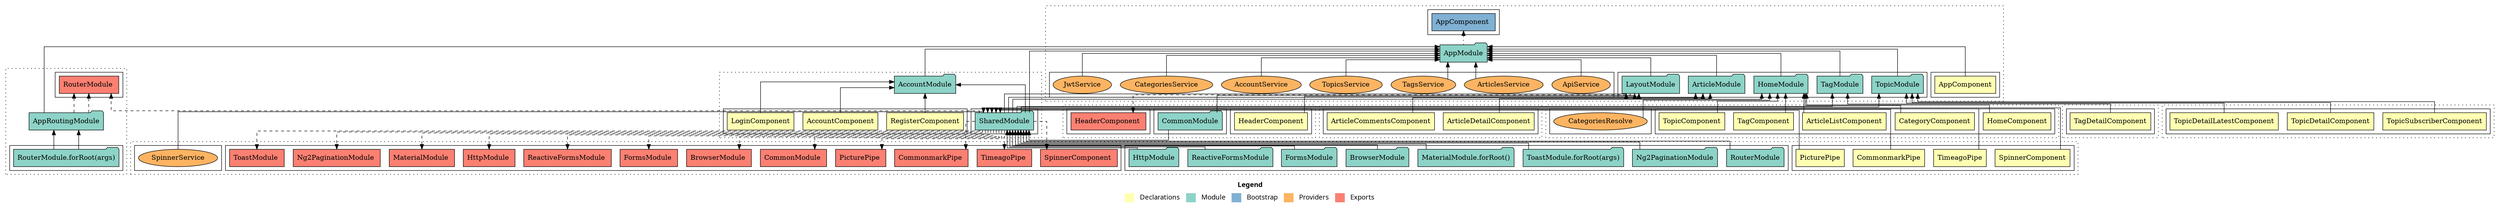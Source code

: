 digraph dependencies { node [shape="rect", style="filled", colorscheme=set312]; ranksep=0.4; compound=false; remincross=true; splines=true; splines=ortho; rankdir=LR; rankdir=TB; rankdir=BT; label=<<table BORDER="0"> <tr> <td colspan="5" align="center"><b>Legend</b></td> </tr> <tr> <td> <table BORDER="0"> <tr> <td bgcolor="#ffffb3" width="20"></td> <td>  Declarations</td> </tr> </table> </td> <td> <table BORDER="0"> <tr> <td bgcolor="#8dd3c7" width="20"></td> <td>  Module</td> </tr> </table> </td> <td> <table BORDER="0"> <tr> <td bgcolor="#80b1d3" width="20"></td> <td>  Bootstrap</td> </tr> </table> </td> <td> <table BORDER="0"> <tr> <td bgcolor="#fdb462" width="20"></td> <td>  Providers</td> </tr> </table> </td> <td> <table BORDER="0"> <tr> <td bgcolor="#fb8072" width="20"></td> <td>  Exports</td> </tr> </table> </td> </tr></table>>; ratio=compress; fontname="sans-serif";  subgraph "cluster_AppRoutingModule" { label=""; style="dotted";node [shape="folder", fillcolor=1]; subgraph cluster_AppRoutingModule_declarations { style="solid";node [style="filled", shape="rect"]; }    subgraph cluster_AppRoutingModule_imports { style="solid"; node [style="filled", fillcolor=1, shape="rect"];    "RouterModule.forRoot(args)" [label="RouterModule.forRoot(args)", shape="folder"];   }    "RouterModule.forRoot(args)" -> "AppRoutingModule" [lhead="cluster_AppRoutingModule", ltail="cluster_AppRoutingModule_imports"];     subgraph cluster_AppRoutingModule_exports { style="solid";node [style="filled", fillcolor=4, shape="rect"];"RouterModule " [label="RouterModule ", shape="rect"]}  "AppRoutingModule" -> "RouterModule " [style="dashed", ltail="cluster_AppRoutingModule" lhead="cluster_AppRoutingModule_exports"];    subgraph cluster_AppRoutingModule_bootstrap { style="solid"; node [style="filled", fillcolor=5, shape="rect"];  }    subgraph cluster_AppRoutingModule_providers { style="solid"; node [style="filled", fillcolor=6, shape="rect"];   }     }  subgraph "cluster_AccountModule" { label=""; style="dotted";node [shape="folder", fillcolor=1]; subgraph cluster_AccountModule_declarations { style="solid";node [style="filled", shape="rect"]; node [fillcolor=2]; "AccountComponent"; node [fillcolor=2]; "LoginComponent"; node [fillcolor=2]; "RegisterComponent"; }  "AccountComponent" -> "AccountModule" [style="solid", lhead="cluster_AccountModule" ltail="cluster_AccountModule_declarations"]; subgraph "cluster_AccountModule_AccountComponent_providers" { style="solid";  }  "LoginComponent" -> "AccountModule" [style="solid", lhead="cluster_AccountModule" ltail="cluster_AccountModule_declarations"]; subgraph "cluster_AccountModule_LoginComponent_providers" { style="solid";  }  "RegisterComponent" -> "AccountModule" [style="solid", lhead="cluster_AccountModule" ltail="cluster_AccountModule_declarations"]; subgraph "cluster_AccountModule_RegisterComponent_providers" { style="solid";  }    subgraph cluster_AccountModule_imports { style="solid"; node [style="filled", fillcolor=1, shape="rect"];    "SharedModule" [label="SharedModule", shape="folder"];   }    "SharedModule" -> "AccountModule" [lhead="cluster_AccountModule", ltail="cluster_AccountModule_imports"];     subgraph cluster_AccountModule_exports { style="solid";node [style="filled", fillcolor=4, shape="rect"];}    subgraph cluster_AccountModule_bootstrap { style="solid"; node [style="filled", fillcolor=5, shape="rect"];  }    subgraph cluster_AccountModule_providers { style="solid"; node [style="filled", fillcolor=6, shape="rect"];   }     }  subgraph "cluster_AppRoutingModule" { label=""; style="dotted";node [shape="folder", fillcolor=1]; subgraph cluster_AppRoutingModule_declarations { style="solid";node [style="filled", shape="rect"]; }    subgraph cluster_AppRoutingModule_imports { style="solid"; node [style="filled", fillcolor=1, shape="rect"];    "RouterModule.forRoot(args)" [label="RouterModule.forRoot(args)", shape="folder"];   }    "RouterModule.forRoot(args)" -> "AppRoutingModule" [lhead="cluster_AppRoutingModule", ltail="cluster_AppRoutingModule_imports"];     subgraph cluster_AppRoutingModule_exports { style="solid";node [style="filled", fillcolor=4, shape="rect"];"RouterModule " [label="RouterModule ", shape="rect"]}  "AppRoutingModule" -> "RouterModule " [style="dashed", ltail="cluster_AppRoutingModule" lhead="cluster_AppRoutingModule_exports"];    subgraph cluster_AppRoutingModule_bootstrap { style="solid"; node [style="filled", fillcolor=5, shape="rect"];  }    subgraph cluster_AppRoutingModule_providers { style="solid"; node [style="filled", fillcolor=6, shape="rect"];   }     }  subgraph "cluster_AppModule" { label=""; style="dotted";node [shape="folder", fillcolor=1]; subgraph cluster_AppModule_declarations { style="solid";node [style="filled", shape="rect"]; node [fillcolor=2]; "AppComponent"; }  "AppComponent" -> "AppModule" [style="solid", lhead="cluster_AppModule" ltail="cluster_AppModule_declarations"]; subgraph "cluster_AppModule_AppComponent_providers" { style="solid";  }    subgraph cluster_AppModule_imports { style="solid"; node [style="filled", fillcolor=1, shape="rect"];    "AppRoutingModule" [label="AppRoutingModule", shape="folder"];    "SharedModule" [label="SharedModule", shape="folder"];    "LayoutModule" [label="LayoutModule", shape="folder"];    "HomeModule" [label="HomeModule", shape="folder"];    "AccountModule" [label="AccountModule", shape="folder"];    "ArticleModule" [label="ArticleModule", shape="folder"];    "TagModule" [label="TagModule", shape="folder"];    "TopicModule" [label="TopicModule", shape="folder"];   }    "AppRoutingModule" -> "AppModule" [lhead="cluster_AppModule", ltail="cluster_AppModule_imports"];    "SharedModule" -> "AppModule" [lhead="cluster_AppModule", ltail="cluster_AppModule_imports"];    "LayoutModule" -> "AppModule" [lhead="cluster_AppModule", ltail="cluster_AppModule_imports"];    "HomeModule" -> "AppModule" [lhead="cluster_AppModule", ltail="cluster_AppModule_imports"];    "AccountModule" -> "AppModule" [lhead="cluster_AppModule", ltail="cluster_AppModule_imports"];    "ArticleModule" -> "AppModule" [lhead="cluster_AppModule", ltail="cluster_AppModule_imports"];    "TagModule" -> "AppModule" [lhead="cluster_AppModule", ltail="cluster_AppModule_imports"];    "TopicModule" -> "AppModule" [lhead="cluster_AppModule", ltail="cluster_AppModule_imports"];     subgraph cluster_AppModule_exports { style="solid";node [style="filled", fillcolor=4, shape="rect"];}    subgraph cluster_AppModule_bootstrap { style="solid"; node [style="filled", fillcolor=5, shape="rect"];  "AppComponent " [label="AppComponent ", shape="rect"]  }  "AppModule" -> "AppComponent " [style="dotted", lhead="cluster_AppModule_bootstrap" ltail="cluster_AppModule"];    subgraph cluster_AppModule_providers { style="solid"; node [style="filled", fillcolor=6, shape="rect"];    "JwtService" [label="JwtService", shape="oval"];    "ApiService" [label="ApiService", shape="oval"];    "ArticlesService" [label="ArticlesService", shape="oval"];    "TagsService" [label="TagsService", shape="oval"];    "TopicsService" [label="TopicsService", shape="oval"];    "AccountService" [label="AccountService", shape="oval"];    "CategoriesService" [label="CategoriesService", shape="oval"];   }    "JwtService" -> "AppModule" [lhead="cluster_AppModule", ltail="cluster_AppModule_providers"];    "ApiService" -> "AppModule" [lhead="cluster_AppModule", ltail="cluster_AppModule_providers"];    "ArticlesService" -> "AppModule" [lhead="cluster_AppModule", ltail="cluster_AppModule_providers"];    "TagsService" -> "AppModule" [lhead="cluster_AppModule", ltail="cluster_AppModule_providers"];    "TopicsService" -> "AppModule" [lhead="cluster_AppModule", ltail="cluster_AppModule_providers"];    "AccountService" -> "AppModule" [lhead="cluster_AppModule", ltail="cluster_AppModule_providers"];    "CategoriesService" -> "AppModule" [lhead="cluster_AppModule", ltail="cluster_AppModule_providers"];     }  subgraph "cluster_ArticleModule" { label=""; style="dotted";node [shape="folder", fillcolor=1]; subgraph cluster_ArticleModule_declarations { style="solid";node [style="filled", shape="rect"]; node [fillcolor=2]; "ArticleDetailComponent"; node [fillcolor=2]; "ArticleCommentsComponent"; }  "ArticleDetailComponent" -> "ArticleModule" [style="solid", lhead="cluster_ArticleModule" ltail="cluster_ArticleModule_declarations"]; subgraph "cluster_ArticleModule_ArticleDetailComponent_providers" { style="solid";  }  "ArticleCommentsComponent" -> "ArticleModule" [style="solid", lhead="cluster_ArticleModule" ltail="cluster_ArticleModule_declarations"]; subgraph "cluster_ArticleModule_ArticleCommentsComponent_providers" { style="solid";  }    subgraph cluster_ArticleModule_imports { style="solid"; node [style="filled", fillcolor=1, shape="rect"];    "SharedModule" [label="SharedModule", shape="folder"];   }    "SharedModule" -> "ArticleModule" [lhead="cluster_ArticleModule", ltail="cluster_ArticleModule_imports"];     subgraph cluster_ArticleModule_exports { style="solid";node [style="filled", fillcolor=4, shape="rect"];}    subgraph cluster_ArticleModule_bootstrap { style="solid"; node [style="filled", fillcolor=5, shape="rect"];  }    subgraph cluster_ArticleModule_providers { style="solid"; node [style="filled", fillcolor=6, shape="rect"];   }     }  subgraph "cluster_HomeModule" { label=""; style="dotted";node [shape="folder", fillcolor=1]; subgraph cluster_HomeModule_declarations { style="solid";node [style="filled", shape="rect"]; node [fillcolor=2]; "HomeComponent"; node [fillcolor=2]; "CategoryComponent"; node [fillcolor=2]; "ArticleListComponent"; node [fillcolor=2]; "TagComponent"; node [fillcolor=2]; "TopicComponent"; }  "HomeComponent" -> "HomeModule" [style="solid", lhead="cluster_HomeModule" ltail="cluster_HomeModule_declarations"]; subgraph "cluster_HomeModule_HomeComponent_providers" { style="solid";  }  "CategoryComponent" -> "HomeModule" [style="solid", lhead="cluster_HomeModule" ltail="cluster_HomeModule_declarations"]; subgraph "cluster_HomeModule_CategoryComponent_providers" { style="solid";  }  "ArticleListComponent" -> "HomeModule" [style="solid", lhead="cluster_HomeModule" ltail="cluster_HomeModule_declarations"]; subgraph "cluster_HomeModule_ArticleListComponent_providers" { style="solid";  }  "TagComponent" -> "HomeModule" [style="solid", lhead="cluster_HomeModule" ltail="cluster_HomeModule_declarations"]; subgraph "cluster_HomeModule_TagComponent_providers" { style="solid";  }  "TopicComponent" -> "HomeModule" [style="solid", lhead="cluster_HomeModule" ltail="cluster_HomeModule_declarations"]; subgraph "cluster_HomeModule_TopicComponent_providers" { style="solid";  }    subgraph cluster_HomeModule_imports { style="solid"; node [style="filled", fillcolor=1, shape="rect"];    "SharedModule" [label="SharedModule", shape="folder"];   }    "SharedModule" -> "HomeModule" [lhead="cluster_HomeModule", ltail="cluster_HomeModule_imports"];     subgraph cluster_HomeModule_exports { style="solid";node [style="filled", fillcolor=4, shape="rect"];}    subgraph cluster_HomeModule_bootstrap { style="solid"; node [style="filled", fillcolor=5, shape="rect"];  }    subgraph cluster_HomeModule_providers { style="solid"; node [style="filled", fillcolor=6, shape="rect"];    "CategoriesResolve" [label="CategoriesResolve", shape="oval"];   }    "CategoriesResolve" -> "HomeModule" [lhead="cluster_HomeModule", ltail="cluster_HomeModule_providers"];     }  subgraph "cluster_LayoutModule" { label=""; style="dotted";node [shape="folder", fillcolor=1]; subgraph cluster_LayoutModule_declarations { style="solid";node [style="filled", shape="rect"]; node [fillcolor=2]; "HeaderComponent"; }  "HeaderComponent" -> "LayoutModule" [style="solid", lhead="cluster_LayoutModule" ltail="cluster_LayoutModule_declarations"]; subgraph "cluster_LayoutModule_HeaderComponent_providers" { style="solid";  }    subgraph cluster_LayoutModule_imports { style="solid"; node [style="filled", fillcolor=1, shape="rect"];    "CommonModule" [label="CommonModule", shape="folder"];    "SharedModule" [label="SharedModule", shape="folder"];   }    "CommonModule" -> "LayoutModule" [lhead="cluster_LayoutModule", ltail="cluster_LayoutModule_imports"];    "SharedModule" -> "LayoutModule" [lhead="cluster_LayoutModule", ltail="cluster_LayoutModule_imports"];     subgraph cluster_LayoutModule_exports { style="solid";node [style="filled", fillcolor=4, shape="rect"];"HeaderComponent " [label="HeaderComponent ", shape="rect"]}  "LayoutModule" -> "HeaderComponent " [style="dashed", ltail="cluster_LayoutModule" lhead="cluster_LayoutModule_exports"];    subgraph cluster_LayoutModule_bootstrap { style="solid"; node [style="filled", fillcolor=5, shape="rect"];  }    subgraph cluster_LayoutModule_providers { style="solid"; node [style="filled", fillcolor=6, shape="rect"];   }     }  subgraph "cluster_SharedModule" { label=""; style="dotted";node [shape="folder", fillcolor=1]; subgraph cluster_SharedModule_declarations { style="solid";node [style="filled", shape="rect"]; node [fillcolor=2]; "SpinnerComponent"; node [fillcolor=2]; "TimeagoPipe"; node [fillcolor=2]; "CommonmarkPipe"; node [fillcolor=2]; "PicturePipe"; }  "SpinnerComponent" -> "SharedModule" [style="solid", lhead="cluster_SharedModule" ltail="cluster_SharedModule_declarations"]; subgraph "cluster_SharedModule_SpinnerComponent_providers" { style="solid";  }  "TimeagoPipe" -> "SharedModule" [style="solid", lhead="cluster_SharedModule" ltail="cluster_SharedModule_declarations"]; subgraph "cluster_SharedModule_TimeagoPipe_providers" { style="solid";  }  "CommonmarkPipe" -> "SharedModule" [style="solid", lhead="cluster_SharedModule" ltail="cluster_SharedModule_declarations"]; subgraph "cluster_SharedModule_CommonmarkPipe_providers" { style="solid";  }  "PicturePipe" -> "SharedModule" [style="solid", lhead="cluster_SharedModule" ltail="cluster_SharedModule_declarations"]; subgraph "cluster_SharedModule_PicturePipe_providers" { style="solid";  }    subgraph cluster_SharedModule_imports { style="solid"; node [style="filled", fillcolor=1, shape="rect"];    "CommonModule" [label="CommonModule", shape="folder"];    "BrowserModule" [label="BrowserModule", shape="folder"];    "FormsModule" [label="FormsModule", shape="folder"];    "ReactiveFormsModule" [label="ReactiveFormsModule", shape="folder"];    "HttpModule" [label="HttpModule", shape="folder"];    "RouterModule" [label="RouterModule", shape="folder"];    "Ng2PaginationModule" [label="Ng2PaginationModule", shape="folder"];    "ToastModule.forRoot(args)" [label="ToastModule.forRoot(args)", shape="folder"];    "MaterialModule.forRoot()" [label="MaterialModule.forRoot()", shape="folder"];   }    "CommonModule" -> "SharedModule" [lhead="cluster_SharedModule", ltail="cluster_SharedModule_imports"];    "BrowserModule" -> "SharedModule" [lhead="cluster_SharedModule", ltail="cluster_SharedModule_imports"];    "FormsModule" -> "SharedModule" [lhead="cluster_SharedModule", ltail="cluster_SharedModule_imports"];    "ReactiveFormsModule" -> "SharedModule" [lhead="cluster_SharedModule", ltail="cluster_SharedModule_imports"];    "HttpModule" -> "SharedModule" [lhead="cluster_SharedModule", ltail="cluster_SharedModule_imports"];    "RouterModule" -> "SharedModule" [lhead="cluster_SharedModule", ltail="cluster_SharedModule_imports"];    "Ng2PaginationModule" -> "SharedModule" [lhead="cluster_SharedModule", ltail="cluster_SharedModule_imports"];    "ToastModule.forRoot(args)" -> "SharedModule" [lhead="cluster_SharedModule", ltail="cluster_SharedModule_imports"];    "MaterialModule.forRoot()" -> "SharedModule" [lhead="cluster_SharedModule", ltail="cluster_SharedModule_imports"];     subgraph cluster_SharedModule_exports { style="solid";node [style="filled", fillcolor=4, shape="rect"];"CommonModule " [label="CommonModule ", shape="rect"]"BrowserModule " [label="BrowserModule ", shape="rect"]"FormsModule " [label="FormsModule ", shape="rect"]"ReactiveFormsModule " [label="ReactiveFormsModule ", shape="rect"]"HttpModule " [label="HttpModule ", shape="rect"]"RouterModule " [label="RouterModule ", shape="rect"]"MaterialModule " [label="MaterialModule ", shape="rect"]"Ng2PaginationModule " [label="Ng2PaginationModule ", shape="rect"]"ToastModule " [label="ToastModule ", shape="rect"]"SpinnerComponent " [label="SpinnerComponent ", shape="rect"]"TimeagoPipe " [label="TimeagoPipe ", shape="rect"]"CommonmarkPipe " [label="CommonmarkPipe ", shape="rect"]"PicturePipe " [label="PicturePipe ", shape="rect"]}  "SharedModule" -> "CommonModule " [style="dashed", ltail="cluster_SharedModule" lhead="cluster_SharedModule_exports"];  "SharedModule" -> "BrowserModule " [style="dashed", ltail="cluster_SharedModule" lhead="cluster_SharedModule_exports"];  "SharedModule" -> "FormsModule " [style="dashed", ltail="cluster_SharedModule" lhead="cluster_SharedModule_exports"];  "SharedModule" -> "ReactiveFormsModule " [style="dashed", ltail="cluster_SharedModule" lhead="cluster_SharedModule_exports"];  "SharedModule" -> "HttpModule " [style="dashed", ltail="cluster_SharedModule" lhead="cluster_SharedModule_exports"];  "SharedModule" -> "RouterModule " [style="dashed", ltail="cluster_SharedModule" lhead="cluster_SharedModule_exports"];  "SharedModule" -> "MaterialModule " [style="dashed", ltail="cluster_SharedModule" lhead="cluster_SharedModule_exports"];  "SharedModule" -> "Ng2PaginationModule " [style="dashed", ltail="cluster_SharedModule" lhead="cluster_SharedModule_exports"];  "SharedModule" -> "ToastModule " [style="dashed", ltail="cluster_SharedModule" lhead="cluster_SharedModule_exports"];  "SharedModule" -> "SpinnerComponent " [style="dashed", ltail="cluster_SharedModule" lhead="cluster_SharedModule_exports"];  "SharedModule" -> "TimeagoPipe " [style="dashed", ltail="cluster_SharedModule" lhead="cluster_SharedModule_exports"];  "SharedModule" -> "CommonmarkPipe " [style="dashed", ltail="cluster_SharedModule" lhead="cluster_SharedModule_exports"];  "SharedModule" -> "PicturePipe " [style="dashed", ltail="cluster_SharedModule" lhead="cluster_SharedModule_exports"];    subgraph cluster_SharedModule_bootstrap { style="solid"; node [style="filled", fillcolor=5, shape="rect"];  }    subgraph cluster_SharedModule_providers { style="solid"; node [style="filled", fillcolor=6, shape="rect"];    "SpinnerService" [label="SpinnerService", shape="oval"];   }    "SpinnerService" -> "SharedModule" [lhead="cluster_SharedModule", ltail="cluster_SharedModule_providers"];     }  subgraph "cluster_TagModule" { label=""; style="dotted";node [shape="folder", fillcolor=1]; subgraph cluster_TagModule_declarations { style="solid";node [style="filled", shape="rect"]; node [fillcolor=2]; "TagDetailComponent"; }  "TagDetailComponent" -> "TagModule" [style="solid", lhead="cluster_TagModule" ltail="cluster_TagModule_declarations"]; subgraph "cluster_TagModule_TagDetailComponent_providers" { style="solid";  }    subgraph cluster_TagModule_imports { style="solid"; node [style="filled", fillcolor=1, shape="rect"];    "SharedModule" [label="SharedModule", shape="folder"];   }    "SharedModule" -> "TagModule" [lhead="cluster_TagModule", ltail="cluster_TagModule_imports"];     subgraph cluster_TagModule_exports { style="solid";node [style="filled", fillcolor=4, shape="rect"];}    subgraph cluster_TagModule_bootstrap { style="solid"; node [style="filled", fillcolor=5, shape="rect"];  }    subgraph cluster_TagModule_providers { style="solid"; node [style="filled", fillcolor=6, shape="rect"];   }     }  subgraph "cluster_TopicModule" { label=""; style="dotted";node [shape="folder", fillcolor=1]; subgraph cluster_TopicModule_declarations { style="solid";node [style="filled", shape="rect"]; node [fillcolor=2]; "TopicDetailComponent"; node [fillcolor=2]; "TopicDetailLatestComponent"; node [fillcolor=2]; "TopicSubscriberComponent"; }  "TopicDetailComponent" -> "TopicModule" [style="solid", lhead="cluster_TopicModule" ltail="cluster_TopicModule_declarations"]; subgraph "cluster_TopicModule_TopicDetailComponent_providers" { style="solid";  }  "TopicDetailLatestComponent" -> "TopicModule" [style="solid", lhead="cluster_TopicModule" ltail="cluster_TopicModule_declarations"]; subgraph "cluster_TopicModule_TopicDetailLatestComponent_providers" { style="solid";  }  "TopicSubscriberComponent" -> "TopicModule" [style="solid", lhead="cluster_TopicModule" ltail="cluster_TopicModule_declarations"]; subgraph "cluster_TopicModule_TopicSubscriberComponent_providers" { style="solid";  }    subgraph cluster_TopicModule_imports { style="solid"; node [style="filled", fillcolor=1, shape="rect"];    "SharedModule" [label="SharedModule", shape="folder"];   }    "SharedModule" -> "TopicModule" [lhead="cluster_TopicModule", ltail="cluster_TopicModule_imports"];     subgraph cluster_TopicModule_exports { style="solid";node [style="filled", fillcolor=4, shape="rect"];}    subgraph cluster_TopicModule_bootstrap { style="solid"; node [style="filled", fillcolor=5, shape="rect"];  }    subgraph cluster_TopicModule_providers { style="solid"; node [style="filled", fillcolor=6, shape="rect"];   }     }  }